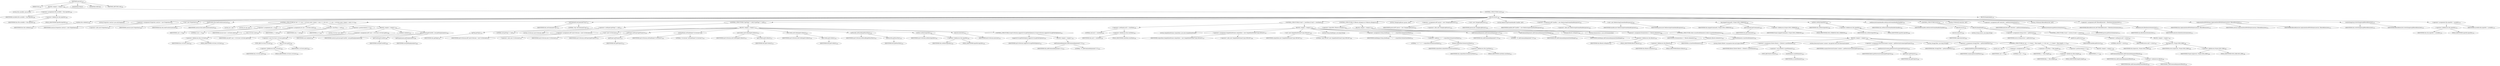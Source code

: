 digraph "execute" {  
"196" [label = <(METHOD,execute)<SUB>195</SUB>> ]
"16" [label = <(PARAM,this)<SUB>195</SUB>> ]
"197" [label = <(BLOCK,&lt;empty&gt;,&lt;empty&gt;)<SUB>195</SUB>> ]
"198" [label = <(LOCAL,File savedDir: java.io.File)> ]
"199" [label = <(&lt;operator&gt;.assignment,File savedDir = this.inputDir)<SUB>196</SUB>> ]
"200" [label = <(IDENTIFIER,savedDir,File savedDir = this.inputDir)<SUB>196</SUB>> ]
"201" [label = <(&lt;operator&gt;.fieldAccess,this.inputDir)<SUB>196</SUB>> ]
"202" [label = <(IDENTIFIER,this,File savedDir = this.inputDir)<SUB>196</SUB>> ]
"203" [label = <(FIELD_IDENTIFIER,inputDir,inputDir)<SUB>196</SUB>> ]
"204" [label = <(CONTROL_STRUCTURE,try,try)<SUB>198</SUB>> ]
"205" [label = <(BLOCK,try,try)<SUB>198</SUB>> ]
"206" [label = <(validate,this.validate())<SUB>200</SUB>> ]
"15" [label = <(IDENTIFIER,this,this.validate())<SUB>200</SUB>> ]
"18" [label = <(LOCAL,Properties userList: java.util.Properties)> ]
"207" [label = <(&lt;operator&gt;.assignment,Properties userList = new Properties())<SUB>201</SUB>> ]
"208" [label = <(IDENTIFIER,userList,Properties userList = new Properties())<SUB>201</SUB>> ]
"209" [label = <(&lt;operator&gt;.alloc,new Properties())<SUB>201</SUB>> ]
"210" [label = <(&lt;init&gt;,new Properties())<SUB>201</SUB>> ]
"17" [label = <(IDENTIFIER,userList,new Properties())<SUB>201</SUB>> ]
"211" [label = <(loadUserlist,this.loadUserlist(userList))<SUB>203</SUB>> ]
"19" [label = <(IDENTIFIER,this,this.loadUserlist(userList))<SUB>203</SUB>> ]
"212" [label = <(IDENTIFIER,userList,this.loadUserlist(userList))<SUB>203</SUB>> ]
"213" [label = <(CONTROL_STRUCTURE,for (int i = 0, size = cvsUsers.size(); Some(i &lt; size); i++),for (int i = 0, size = cvsUsers.size(); Some(i &lt; size); i++))<SUB>205</SUB>> ]
"214" [label = <(LOCAL,int i: int)> ]
"215" [label = <(LOCAL,int size: int)> ]
"216" [label = <(&lt;operator&gt;.assignment,int i = 0)<SUB>205</SUB>> ]
"217" [label = <(IDENTIFIER,i,int i = 0)<SUB>205</SUB>> ]
"218" [label = <(LITERAL,0,int i = 0)<SUB>205</SUB>> ]
"219" [label = <(&lt;operator&gt;.assignment,int size = cvsUsers.size())<SUB>205</SUB>> ]
"220" [label = <(IDENTIFIER,size,int size = cvsUsers.size())<SUB>205</SUB>> ]
"221" [label = <(size,cvsUsers.size())<SUB>205</SUB>> ]
"222" [label = <(&lt;operator&gt;.fieldAccess,this.cvsUsers)<SUB>205</SUB>> ]
"223" [label = <(IDENTIFIER,this,cvsUsers.size())<SUB>205</SUB>> ]
"224" [label = <(FIELD_IDENTIFIER,cvsUsers,cvsUsers)<SUB>205</SUB>> ]
"225" [label = <(&lt;operator&gt;.lessThan,i &lt; size)<SUB>205</SUB>> ]
"226" [label = <(IDENTIFIER,i,i &lt; size)<SUB>205</SUB>> ]
"227" [label = <(IDENTIFIER,size,i &lt; size)<SUB>205</SUB>> ]
"228" [label = <(&lt;operator&gt;.postIncrement,i++)<SUB>205</SUB>> ]
"229" [label = <(IDENTIFIER,i,i++)<SUB>205</SUB>> ]
"230" [label = <(BLOCK,&lt;empty&gt;,&lt;empty&gt;)<SUB>205</SUB>> ]
"231" [label = <(LOCAL,CvsUser user: ANY)> ]
"232" [label = <(&lt;operator&gt;.assignment,ANY user = (CvsUser) cvsUsers.get(i))<SUB>206</SUB>> ]
"233" [label = <(IDENTIFIER,user,ANY user = (CvsUser) cvsUsers.get(i))<SUB>206</SUB>> ]
"234" [label = <(&lt;operator&gt;.cast,(CvsUser) cvsUsers.get(i))<SUB>206</SUB>> ]
"235" [label = <(TYPE_REF,CvsUser,CvsUser)<SUB>206</SUB>> ]
"236" [label = <(get,cvsUsers.get(i))<SUB>206</SUB>> ]
"237" [label = <(&lt;operator&gt;.fieldAccess,this.cvsUsers)<SUB>206</SUB>> ]
"238" [label = <(IDENTIFIER,this,cvsUsers.get(i))<SUB>206</SUB>> ]
"239" [label = <(FIELD_IDENTIFIER,cvsUsers,cvsUsers)<SUB>206</SUB>> ]
"240" [label = <(IDENTIFIER,i,cvsUsers.get(i))<SUB>206</SUB>> ]
"241" [label = <(validate,validate())<SUB>207</SUB>> ]
"242" [label = <(IDENTIFIER,user,validate())<SUB>207</SUB>> ]
"243" [label = <(put,put(user.getUserID(), user.getDisplayname()))<SUB>208</SUB>> ]
"244" [label = <(IDENTIFIER,userList,put(user.getUserID(), user.getDisplayname()))<SUB>208</SUB>> ]
"245" [label = <(getUserID,getUserID())<SUB>208</SUB>> ]
"246" [label = <(IDENTIFIER,user,getUserID())<SUB>208</SUB>> ]
"247" [label = <(getDisplayname,getDisplayname())<SUB>208</SUB>> ]
"248" [label = <(IDENTIFIER,user,getDisplayname())<SUB>208</SUB>> ]
"249" [label = <(setCommand,setCommand(&quot;log&quot;))<SUB>211</SUB>> ]
"20" [label = <(IDENTIFIER,this,setCommand(&quot;log&quot;))<SUB>211</SUB>> ]
"250" [label = <(LITERAL,&quot;log&quot;,setCommand(&quot;log&quot;))<SUB>211</SUB>> ]
"251" [label = <(CONTROL_STRUCTURE,if (getTag() != null),if (getTag() != null))<SUB>213</SUB>> ]
"252" [label = <(&lt;operator&gt;.notEquals,getTag() != null)<SUB>213</SUB>> ]
"253" [label = <(getTag,getTag())<SUB>213</SUB>> ]
"21" [label = <(IDENTIFIER,this,getTag())<SUB>213</SUB>> ]
"254" [label = <(LITERAL,null,getTag() != null)<SUB>213</SUB>> ]
"255" [label = <(BLOCK,&lt;empty&gt;,&lt;empty&gt;)<SUB>213</SUB>> ]
"23" [label = <(LOCAL,CvsVersion myCvsVersion: ANY)> ]
"256" [label = <(&lt;operator&gt;.assignment,ANY myCvsVersion = new CvsVersion())<SUB>214</SUB>> ]
"257" [label = <(IDENTIFIER,myCvsVersion,ANY myCvsVersion = new CvsVersion())<SUB>214</SUB>> ]
"258" [label = <(&lt;operator&gt;.alloc,new CvsVersion())<SUB>214</SUB>> ]
"259" [label = <(&lt;init&gt;,new CvsVersion())<SUB>214</SUB>> ]
"22" [label = <(IDENTIFIER,myCvsVersion,new CvsVersion())<SUB>214</SUB>> ]
"260" [label = <(setProject,setProject(getProject()))<SUB>215</SUB>> ]
"261" [label = <(IDENTIFIER,myCvsVersion,setProject(getProject()))<SUB>215</SUB>> ]
"262" [label = <(getProject,getProject())<SUB>215</SUB>> ]
"24" [label = <(IDENTIFIER,this,getProject())<SUB>215</SUB>> ]
"263" [label = <(setTaskName,setTaskName(&quot;cvsversion&quot;))<SUB>216</SUB>> ]
"264" [label = <(IDENTIFIER,myCvsVersion,setTaskName(&quot;cvsversion&quot;))<SUB>216</SUB>> ]
"265" [label = <(LITERAL,&quot;cvsversion&quot;,setTaskName(&quot;cvsversion&quot;))<SUB>216</SUB>> ]
"266" [label = <(setCvsRoot,setCvsRoot(getCvsRoot()))<SUB>217</SUB>> ]
"267" [label = <(IDENTIFIER,myCvsVersion,setCvsRoot(getCvsRoot()))<SUB>217</SUB>> ]
"268" [label = <(getCvsRoot,getCvsRoot())<SUB>217</SUB>> ]
"25" [label = <(IDENTIFIER,this,getCvsRoot())<SUB>217</SUB>> ]
"269" [label = <(setCvsRsh,setCvsRsh(getCvsRsh()))<SUB>218</SUB>> ]
"270" [label = <(IDENTIFIER,myCvsVersion,setCvsRsh(getCvsRsh()))<SUB>218</SUB>> ]
"271" [label = <(getCvsRsh,getCvsRsh())<SUB>218</SUB>> ]
"26" [label = <(IDENTIFIER,this,getCvsRsh())<SUB>218</SUB>> ]
"272" [label = <(setPassfile,setPassfile(getPassFile()))<SUB>219</SUB>> ]
"273" [label = <(IDENTIFIER,myCvsVersion,setPassfile(getPassFile()))<SUB>219</SUB>> ]
"274" [label = <(getPassFile,getPassFile())<SUB>219</SUB>> ]
"27" [label = <(IDENTIFIER,this,getPassFile())<SUB>219</SUB>> ]
"275" [label = <(setDest,setDest(inputDir))<SUB>220</SUB>> ]
"276" [label = <(IDENTIFIER,myCvsVersion,setDest(inputDir))<SUB>220</SUB>> ]
"277" [label = <(&lt;operator&gt;.fieldAccess,this.inputDir)<SUB>220</SUB>> ]
"278" [label = <(IDENTIFIER,this,setDest(inputDir))<SUB>220</SUB>> ]
"279" [label = <(FIELD_IDENTIFIER,inputDir,inputDir)<SUB>220</SUB>> ]
"280" [label = <(execute,execute())<SUB>221</SUB>> ]
"281" [label = <(IDENTIFIER,myCvsVersion,execute())<SUB>221</SUB>> ]
"282" [label = <(CONTROL_STRUCTURE,if (myCvsVersion.supportsCvsLogWithSOption()),if (myCvsVersion.supportsCvsLogWithSOption()))<SUB>222</SUB>> ]
"283" [label = <(supportsCvsLogWithSOption,supportsCvsLogWithSOption())<SUB>222</SUB>> ]
"284" [label = <(IDENTIFIER,myCvsVersion,supportsCvsLogWithSOption())<SUB>222</SUB>> ]
"285" [label = <(BLOCK,&lt;empty&gt;,&lt;empty&gt;)<SUB>222</SUB>> ]
"286" [label = <(addCommandArgument,addCommandArgument(&quot;-S&quot;))<SUB>223</SUB>> ]
"28" [label = <(IDENTIFIER,this,addCommandArgument(&quot;-S&quot;))<SUB>223</SUB>> ]
"287" [label = <(LITERAL,&quot;-S&quot;,addCommandArgument(&quot;-S&quot;))<SUB>223</SUB>> ]
"288" [label = <(CONTROL_STRUCTURE,if (null != startDate),if (null != startDate))<SUB>226</SUB>> ]
"289" [label = <(&lt;operator&gt;.notEquals,null != startDate)<SUB>226</SUB>> ]
"290" [label = <(LITERAL,null,null != startDate)<SUB>226</SUB>> ]
"291" [label = <(&lt;operator&gt;.fieldAccess,this.startDate)<SUB>226</SUB>> ]
"292" [label = <(IDENTIFIER,this,null != startDate)<SUB>226</SUB>> ]
"293" [label = <(FIELD_IDENTIFIER,startDate,startDate)<SUB>226</SUB>> ]
"294" [label = <(BLOCK,&lt;empty&gt;,&lt;empty&gt;)<SUB>226</SUB>> ]
"30" [label = <(LOCAL,SimpleDateFormat outputDate: java.text.SimpleDateFormat)> ]
"295" [label = <(&lt;operator&gt;.assignment,SimpleDateFormat outputDate = new SimpleDateFormat(&quot;yyyy-MM-dd&quot;))<SUB>227</SUB>> ]
"296" [label = <(IDENTIFIER,outputDate,SimpleDateFormat outputDate = new SimpleDateFormat(&quot;yyyy-MM-dd&quot;))<SUB>227</SUB>> ]
"297" [label = <(&lt;operator&gt;.alloc,new SimpleDateFormat(&quot;yyyy-MM-dd&quot;))<SUB>228</SUB>> ]
"298" [label = <(&lt;init&gt;,new SimpleDateFormat(&quot;yyyy-MM-dd&quot;))<SUB>228</SUB>> ]
"29" [label = <(IDENTIFIER,outputDate,new SimpleDateFormat(&quot;yyyy-MM-dd&quot;))<SUB>227</SUB>> ]
"299" [label = <(LITERAL,&quot;yyyy-MM-dd&quot;,new SimpleDateFormat(&quot;yyyy-MM-dd&quot;))<SUB>228</SUB>> ]
"300" [label = <(LOCAL,String dateRange: java.lang.String)> ]
"301" [label = <(&lt;operator&gt;.assignment,String dateRange = &quot;&gt;=&quot; + outputDate.format(startDate))<SUB>231</SUB>> ]
"302" [label = <(IDENTIFIER,dateRange,String dateRange = &quot;&gt;=&quot; + outputDate.format(startDate))<SUB>231</SUB>> ]
"303" [label = <(&lt;operator&gt;.addition,&quot;&gt;=&quot; + outputDate.format(startDate))<SUB>231</SUB>> ]
"304" [label = <(LITERAL,&quot;&gt;=&quot;,&quot;&gt;=&quot; + outputDate.format(startDate))<SUB>231</SUB>> ]
"305" [label = <(format,outputDate.format(startDate))<SUB>231</SUB>> ]
"306" [label = <(IDENTIFIER,outputDate,outputDate.format(startDate))<SUB>231</SUB>> ]
"307" [label = <(&lt;operator&gt;.fieldAccess,this.startDate)<SUB>231</SUB>> ]
"308" [label = <(IDENTIFIER,this,outputDate.format(startDate))<SUB>231</SUB>> ]
"309" [label = <(FIELD_IDENTIFIER,startDate,startDate)<SUB>231</SUB>> ]
"310" [label = <(addCommandArgument,addCommandArgument(&quot;-d&quot;))<SUB>234</SUB>> ]
"31" [label = <(IDENTIFIER,this,addCommandArgument(&quot;-d&quot;))<SUB>234</SUB>> ]
"311" [label = <(LITERAL,&quot;-d&quot;,addCommandArgument(&quot;-d&quot;))<SUB>234</SUB>> ]
"312" [label = <(addCommandArgument,addCommandArgument(dateRange))<SUB>235</SUB>> ]
"32" [label = <(IDENTIFIER,this,addCommandArgument(dateRange))<SUB>235</SUB>> ]
"313" [label = <(IDENTIFIER,dateRange,addCommandArgument(dateRange))<SUB>235</SUB>> ]
"314" [label = <(CONTROL_STRUCTURE,if (!filesets.isEmpty()),if (!filesets.isEmpty()))<SUB>239</SUB>> ]
"315" [label = <(&lt;operator&gt;.logicalNot,!filesets.isEmpty())<SUB>239</SUB>> ]
"316" [label = <(isEmpty,filesets.isEmpty())<SUB>239</SUB>> ]
"317" [label = <(&lt;operator&gt;.fieldAccess,this.filesets)<SUB>239</SUB>> ]
"318" [label = <(IDENTIFIER,this,filesets.isEmpty())<SUB>239</SUB>> ]
"319" [label = <(FIELD_IDENTIFIER,filesets,filesets)<SUB>239</SUB>> ]
"320" [label = <(BLOCK,&lt;empty&gt;,&lt;empty&gt;)<SUB>239</SUB>> ]
"321" [label = <(LOCAL,Enumeration e: java.util.Enumeration)> ]
"322" [label = <(&lt;operator&gt;.assignment,Enumeration e = filesets.elements())<SUB>240</SUB>> ]
"323" [label = <(IDENTIFIER,e,Enumeration e = filesets.elements())<SUB>240</SUB>> ]
"324" [label = <(elements,filesets.elements())<SUB>240</SUB>> ]
"325" [label = <(&lt;operator&gt;.fieldAccess,this.filesets)<SUB>240</SUB>> ]
"326" [label = <(IDENTIFIER,this,filesets.elements())<SUB>240</SUB>> ]
"327" [label = <(FIELD_IDENTIFIER,filesets,filesets)<SUB>240</SUB>> ]
"328" [label = <(CONTROL_STRUCTURE,while (e.hasMoreElements()),while (e.hasMoreElements()))<SUB>242</SUB>> ]
"329" [label = <(hasMoreElements,e.hasMoreElements())<SUB>242</SUB>> ]
"330" [label = <(IDENTIFIER,e,e.hasMoreElements())<SUB>242</SUB>> ]
"331" [label = <(BLOCK,&lt;empty&gt;,&lt;empty&gt;)<SUB>242</SUB>> ]
"332" [label = <(LOCAL,FileSet fileSet: org.apache.tools.ant.types.FileSet)> ]
"333" [label = <(&lt;operator&gt;.assignment,FileSet fileSet = (FileSet) e.nextElement())<SUB>243</SUB>> ]
"334" [label = <(IDENTIFIER,fileSet,FileSet fileSet = (FileSet) e.nextElement())<SUB>243</SUB>> ]
"335" [label = <(&lt;operator&gt;.cast,(FileSet) e.nextElement())<SUB>243</SUB>> ]
"336" [label = <(TYPE_REF,FileSet,FileSet)<SUB>243</SUB>> ]
"337" [label = <(nextElement,e.nextElement())<SUB>243</SUB>> ]
"338" [label = <(IDENTIFIER,e,e.nextElement())<SUB>243</SUB>> ]
"339" [label = <(LOCAL,DirectoryScanner scanner: org.apache.tools.ant.DirectoryScanner)> ]
"340" [label = <(&lt;operator&gt;.assignment,DirectoryScanner scanner = getDirectoryScanner(getProject()))<SUB>244</SUB>> ]
"341" [label = <(IDENTIFIER,scanner,DirectoryScanner scanner = getDirectoryScanner(getProject()))<SUB>244</SUB>> ]
"342" [label = <(getDirectoryScanner,getDirectoryScanner(getProject()))<SUB>245</SUB>> ]
"343" [label = <(IDENTIFIER,fileSet,getDirectoryScanner(getProject()))<SUB>245</SUB>> ]
"344" [label = <(getProject,getProject())<SUB>245</SUB>> ]
"33" [label = <(IDENTIFIER,this,getProject())<SUB>245</SUB>> ]
"345" [label = <(LOCAL,String[] files: java.lang.String[])> ]
"346" [label = <(&lt;operator&gt;.assignment,String[] files = getIncludedFiles())<SUB>246</SUB>> ]
"347" [label = <(IDENTIFIER,files,String[] files = getIncludedFiles())<SUB>246</SUB>> ]
"348" [label = <(getIncludedFiles,getIncludedFiles())<SUB>246</SUB>> ]
"349" [label = <(IDENTIFIER,scanner,getIncludedFiles())<SUB>246</SUB>> ]
"350" [label = <(CONTROL_STRUCTURE,for (int i = 0; Some(i &lt; files.length); i++),for (int i = 0; Some(i &lt; files.length); i++))<SUB>248</SUB>> ]
"351" [label = <(LOCAL,int i: int)> ]
"352" [label = <(&lt;operator&gt;.assignment,int i = 0)<SUB>248</SUB>> ]
"353" [label = <(IDENTIFIER,i,int i = 0)<SUB>248</SUB>> ]
"354" [label = <(LITERAL,0,int i = 0)<SUB>248</SUB>> ]
"355" [label = <(&lt;operator&gt;.lessThan,i &lt; files.length)<SUB>248</SUB>> ]
"356" [label = <(IDENTIFIER,i,i &lt; files.length)<SUB>248</SUB>> ]
"357" [label = <(&lt;operator&gt;.fieldAccess,files.length)<SUB>248</SUB>> ]
"358" [label = <(IDENTIFIER,files,i &lt; files.length)<SUB>248</SUB>> ]
"359" [label = <(FIELD_IDENTIFIER,length,length)<SUB>248</SUB>> ]
"360" [label = <(&lt;operator&gt;.postIncrement,i++)<SUB>248</SUB>> ]
"361" [label = <(IDENTIFIER,i,i++)<SUB>248</SUB>> ]
"362" [label = <(BLOCK,&lt;empty&gt;,&lt;empty&gt;)<SUB>248</SUB>> ]
"363" [label = <(addCommandArgument,addCommandArgument(files[i]))<SUB>249</SUB>> ]
"34" [label = <(IDENTIFIER,this,addCommandArgument(files[i]))<SUB>249</SUB>> ]
"364" [label = <(&lt;operator&gt;.indexAccess,files[i])<SUB>249</SUB>> ]
"365" [label = <(IDENTIFIER,files,addCommandArgument(files[i]))<SUB>249</SUB>> ]
"366" [label = <(IDENTIFIER,i,addCommandArgument(files[i]))<SUB>249</SUB>> ]
"36" [label = <(LOCAL,ChangeLogParser parser: ANY)> ]
"367" [label = <(&lt;operator&gt;.assignment,ANY parser = new ChangeLogParser())<SUB>254</SUB>> ]
"368" [label = <(IDENTIFIER,parser,ANY parser = new ChangeLogParser())<SUB>254</SUB>> ]
"369" [label = <(&lt;operator&gt;.alloc,new ChangeLogParser())<SUB>254</SUB>> ]
"370" [label = <(&lt;init&gt;,new ChangeLogParser())<SUB>254</SUB>> ]
"35" [label = <(IDENTIFIER,parser,new ChangeLogParser())<SUB>254</SUB>> ]
"38" [label = <(LOCAL,RedirectingStreamHandler handler: ANY)> ]
"371" [label = <(&lt;operator&gt;.assignment,ANY handler = new RedirectingStreamHandler(parser))<SUB>255</SUB>> ]
"372" [label = <(IDENTIFIER,handler,ANY handler = new RedirectingStreamHandler(parser))<SUB>255</SUB>> ]
"373" [label = <(&lt;operator&gt;.alloc,new RedirectingStreamHandler(parser))<SUB>256</SUB>> ]
"374" [label = <(&lt;init&gt;,new RedirectingStreamHandler(parser))<SUB>256</SUB>> ]
"37" [label = <(IDENTIFIER,handler,new RedirectingStreamHandler(parser))<SUB>255</SUB>> ]
"375" [label = <(IDENTIFIER,parser,new RedirectingStreamHandler(parser))<SUB>256</SUB>> ]
"376" [label = <(log,log(getCommand(), Project.MSG_VERBOSE))<SUB>258</SUB>> ]
"40" [label = <(IDENTIFIER,this,log(getCommand(), Project.MSG_VERBOSE))<SUB>258</SUB>> ]
"377" [label = <(getCommand,getCommand())<SUB>258</SUB>> ]
"39" [label = <(IDENTIFIER,this,getCommand())<SUB>258</SUB>> ]
"378" [label = <(&lt;operator&gt;.fieldAccess,Project.MSG_VERBOSE)<SUB>258</SUB>> ]
"379" [label = <(IDENTIFIER,Project,log(getCommand(), Project.MSG_VERBOSE))<SUB>258</SUB>> ]
"380" [label = <(FIELD_IDENTIFIER,MSG_VERBOSE,MSG_VERBOSE)<SUB>258</SUB>> ]
"381" [label = <(setDest,setDest(inputDir))<SUB>260</SUB>> ]
"41" [label = <(IDENTIFIER,this,setDest(inputDir))<SUB>260</SUB>> ]
"382" [label = <(&lt;operator&gt;.fieldAccess,this.inputDir)<SUB>260</SUB>> ]
"383" [label = <(IDENTIFIER,this,setDest(inputDir))<SUB>260</SUB>> ]
"384" [label = <(FIELD_IDENTIFIER,inputDir,inputDir)<SUB>260</SUB>> ]
"385" [label = <(setExecuteStreamHandler,setExecuteStreamHandler(handler))<SUB>261</SUB>> ]
"42" [label = <(IDENTIFIER,this,setExecuteStreamHandler(handler))<SUB>261</SUB>> ]
"386" [label = <(IDENTIFIER,handler,setExecuteStreamHandler(handler))<SUB>261</SUB>> ]
"387" [label = <(CONTROL_STRUCTURE,try,try)<SUB>262</SUB>> ]
"388" [label = <(BLOCK,try,try)<SUB>262</SUB>> ]
"389" [label = <(execute,execute())<SUB>263</SUB>> ]
"390" [label = <(IDENTIFIER,super,execute())<SUB>263</SUB>> ]
"391" [label = <(BLOCK,finally,finally)<SUB>264</SUB>> ]
"392" [label = <(LOCAL,String errors: java.lang.String)> ]
"393" [label = <(&lt;operator&gt;.assignment,String errors = getErrors())<SUB>265</SUB>> ]
"394" [label = <(IDENTIFIER,errors,String errors = getErrors())<SUB>265</SUB>> ]
"395" [label = <(getErrors,getErrors())<SUB>265</SUB>> ]
"396" [label = <(IDENTIFIER,handler,getErrors())<SUB>265</SUB>> ]
"397" [label = <(CONTROL_STRUCTURE,if (null != errors),if (null != errors))<SUB>267</SUB>> ]
"398" [label = <(&lt;operator&gt;.notEquals,null != errors)<SUB>267</SUB>> ]
"399" [label = <(LITERAL,null,null != errors)<SUB>267</SUB>> ]
"400" [label = <(IDENTIFIER,errors,null != errors)<SUB>267</SUB>> ]
"401" [label = <(BLOCK,&lt;empty&gt;,&lt;empty&gt;)<SUB>267</SUB>> ]
"402" [label = <(log,log(errors, Project.MSG_ERR))<SUB>268</SUB>> ]
"43" [label = <(IDENTIFIER,this,log(errors, Project.MSG_ERR))<SUB>268</SUB>> ]
"403" [label = <(IDENTIFIER,errors,log(errors, Project.MSG_ERR))<SUB>268</SUB>> ]
"404" [label = <(&lt;operator&gt;.fieldAccess,Project.MSG_ERR)<SUB>268</SUB>> ]
"405" [label = <(IDENTIFIER,Project,log(errors, Project.MSG_ERR))<SUB>268</SUB>> ]
"406" [label = <(FIELD_IDENTIFIER,MSG_ERR,MSG_ERR)<SUB>268</SUB>> ]
"407" [label = <(LOCAL,CVSEntry[] entrySet: ANY)> ]
"408" [label = <(&lt;operator&gt;.assignment,ANY entrySet = getEntrySetAsArray())<SUB>271</SUB>> ]
"409" [label = <(IDENTIFIER,entrySet,ANY entrySet = getEntrySetAsArray())<SUB>271</SUB>> ]
"410" [label = <(getEntrySetAsArray,getEntrySetAsArray())<SUB>271</SUB>> ]
"411" [label = <(IDENTIFIER,parser,getEntrySetAsArray())<SUB>271</SUB>> ]
"412" [label = <(LOCAL,CVSEntry[] filteredEntrySet: ANY)> ]
"413" [label = <(&lt;operator&gt;.assignment,ANY filteredEntrySet = filterEntrySet(entrySet))<SUB>272</SUB>> ]
"414" [label = <(IDENTIFIER,filteredEntrySet,ANY filteredEntrySet = filterEntrySet(entrySet))<SUB>272</SUB>> ]
"415" [label = <(filterEntrySet,filterEntrySet(entrySet))<SUB>272</SUB>> ]
"44" [label = <(IDENTIFIER,this,filterEntrySet(entrySet))<SUB>272</SUB>> ]
"416" [label = <(IDENTIFIER,entrySet,filterEntrySet(entrySet))<SUB>272</SUB>> ]
"417" [label = <(replaceAuthorIdWithName,replaceAuthorIdWithName(userList, filteredEntrySet))<SUB>274</SUB>> ]
"45" [label = <(IDENTIFIER,this,replaceAuthorIdWithName(userList, filteredEntrySet))<SUB>274</SUB>> ]
"418" [label = <(IDENTIFIER,userList,replaceAuthorIdWithName(userList, filteredEntrySet))<SUB>274</SUB>> ]
"419" [label = <(IDENTIFIER,filteredEntrySet,replaceAuthorIdWithName(userList, filteredEntrySet))<SUB>274</SUB>> ]
"420" [label = <(writeChangeLog,writeChangeLog(filteredEntrySet))<SUB>276</SUB>> ]
"46" [label = <(IDENTIFIER,this,writeChangeLog(filteredEntrySet))<SUB>276</SUB>> ]
"421" [label = <(IDENTIFIER,filteredEntrySet,writeChangeLog(filteredEntrySet))<SUB>276</SUB>> ]
"422" [label = <(BLOCK,finally,finally)<SUB>278</SUB>> ]
"423" [label = <(&lt;operator&gt;.assignment,this.inputDir = savedDir)<SUB>279</SUB>> ]
"424" [label = <(&lt;operator&gt;.fieldAccess,this.inputDir)<SUB>279</SUB>> ]
"425" [label = <(IDENTIFIER,this,this.inputDir = savedDir)<SUB>279</SUB>> ]
"426" [label = <(FIELD_IDENTIFIER,inputDir,inputDir)<SUB>279</SUB>> ]
"427" [label = <(IDENTIFIER,savedDir,this.inputDir = savedDir)<SUB>279</SUB>> ]
"428" [label = <(MODIFIER,PUBLIC)> ]
"429" [label = <(MODIFIER,VIRTUAL)> ]
"430" [label = <(METHOD_RETURN,void)<SUB>195</SUB>> ]
  "196" -> "16" 
  "196" -> "197" 
  "196" -> "428" 
  "196" -> "429" 
  "196" -> "430" 
  "197" -> "198" 
  "197" -> "199" 
  "197" -> "204" 
  "199" -> "200" 
  "199" -> "201" 
  "201" -> "202" 
  "201" -> "203" 
  "204" -> "205" 
  "204" -> "422" 
  "205" -> "206" 
  "205" -> "18" 
  "205" -> "207" 
  "205" -> "210" 
  "205" -> "211" 
  "205" -> "213" 
  "205" -> "249" 
  "205" -> "251" 
  "205" -> "288" 
  "205" -> "314" 
  "205" -> "36" 
  "205" -> "367" 
  "205" -> "370" 
  "205" -> "38" 
  "205" -> "371" 
  "205" -> "374" 
  "205" -> "376" 
  "205" -> "381" 
  "205" -> "385" 
  "205" -> "387" 
  "205" -> "407" 
  "205" -> "408" 
  "205" -> "412" 
  "205" -> "413" 
  "205" -> "417" 
  "205" -> "420" 
  "206" -> "15" 
  "207" -> "208" 
  "207" -> "209" 
  "210" -> "17" 
  "211" -> "19" 
  "211" -> "212" 
  "213" -> "214" 
  "213" -> "215" 
  "213" -> "216" 
  "213" -> "219" 
  "213" -> "225" 
  "213" -> "228" 
  "213" -> "230" 
  "216" -> "217" 
  "216" -> "218" 
  "219" -> "220" 
  "219" -> "221" 
  "221" -> "222" 
  "222" -> "223" 
  "222" -> "224" 
  "225" -> "226" 
  "225" -> "227" 
  "228" -> "229" 
  "230" -> "231" 
  "230" -> "232" 
  "230" -> "241" 
  "230" -> "243" 
  "232" -> "233" 
  "232" -> "234" 
  "234" -> "235" 
  "234" -> "236" 
  "236" -> "237" 
  "236" -> "240" 
  "237" -> "238" 
  "237" -> "239" 
  "241" -> "242" 
  "243" -> "244" 
  "243" -> "245" 
  "243" -> "247" 
  "245" -> "246" 
  "247" -> "248" 
  "249" -> "20" 
  "249" -> "250" 
  "251" -> "252" 
  "251" -> "255" 
  "252" -> "253" 
  "252" -> "254" 
  "253" -> "21" 
  "255" -> "23" 
  "255" -> "256" 
  "255" -> "259" 
  "255" -> "260" 
  "255" -> "263" 
  "255" -> "266" 
  "255" -> "269" 
  "255" -> "272" 
  "255" -> "275" 
  "255" -> "280" 
  "255" -> "282" 
  "256" -> "257" 
  "256" -> "258" 
  "259" -> "22" 
  "260" -> "261" 
  "260" -> "262" 
  "262" -> "24" 
  "263" -> "264" 
  "263" -> "265" 
  "266" -> "267" 
  "266" -> "268" 
  "268" -> "25" 
  "269" -> "270" 
  "269" -> "271" 
  "271" -> "26" 
  "272" -> "273" 
  "272" -> "274" 
  "274" -> "27" 
  "275" -> "276" 
  "275" -> "277" 
  "277" -> "278" 
  "277" -> "279" 
  "280" -> "281" 
  "282" -> "283" 
  "282" -> "285" 
  "283" -> "284" 
  "285" -> "286" 
  "286" -> "28" 
  "286" -> "287" 
  "288" -> "289" 
  "288" -> "294" 
  "289" -> "290" 
  "289" -> "291" 
  "291" -> "292" 
  "291" -> "293" 
  "294" -> "30" 
  "294" -> "295" 
  "294" -> "298" 
  "294" -> "300" 
  "294" -> "301" 
  "294" -> "310" 
  "294" -> "312" 
  "295" -> "296" 
  "295" -> "297" 
  "298" -> "29" 
  "298" -> "299" 
  "301" -> "302" 
  "301" -> "303" 
  "303" -> "304" 
  "303" -> "305" 
  "305" -> "306" 
  "305" -> "307" 
  "307" -> "308" 
  "307" -> "309" 
  "310" -> "31" 
  "310" -> "311" 
  "312" -> "32" 
  "312" -> "313" 
  "314" -> "315" 
  "314" -> "320" 
  "315" -> "316" 
  "316" -> "317" 
  "317" -> "318" 
  "317" -> "319" 
  "320" -> "321" 
  "320" -> "322" 
  "320" -> "328" 
  "322" -> "323" 
  "322" -> "324" 
  "324" -> "325" 
  "325" -> "326" 
  "325" -> "327" 
  "328" -> "329" 
  "328" -> "331" 
  "329" -> "330" 
  "331" -> "332" 
  "331" -> "333" 
  "331" -> "339" 
  "331" -> "340" 
  "331" -> "345" 
  "331" -> "346" 
  "331" -> "350" 
  "333" -> "334" 
  "333" -> "335" 
  "335" -> "336" 
  "335" -> "337" 
  "337" -> "338" 
  "340" -> "341" 
  "340" -> "342" 
  "342" -> "343" 
  "342" -> "344" 
  "344" -> "33" 
  "346" -> "347" 
  "346" -> "348" 
  "348" -> "349" 
  "350" -> "351" 
  "350" -> "352" 
  "350" -> "355" 
  "350" -> "360" 
  "350" -> "362" 
  "352" -> "353" 
  "352" -> "354" 
  "355" -> "356" 
  "355" -> "357" 
  "357" -> "358" 
  "357" -> "359" 
  "360" -> "361" 
  "362" -> "363" 
  "363" -> "34" 
  "363" -> "364" 
  "364" -> "365" 
  "364" -> "366" 
  "367" -> "368" 
  "367" -> "369" 
  "370" -> "35" 
  "371" -> "372" 
  "371" -> "373" 
  "374" -> "37" 
  "374" -> "375" 
  "376" -> "40" 
  "376" -> "377" 
  "376" -> "378" 
  "377" -> "39" 
  "378" -> "379" 
  "378" -> "380" 
  "381" -> "41" 
  "381" -> "382" 
  "382" -> "383" 
  "382" -> "384" 
  "385" -> "42" 
  "385" -> "386" 
  "387" -> "388" 
  "387" -> "391" 
  "388" -> "389" 
  "389" -> "390" 
  "391" -> "392" 
  "391" -> "393" 
  "391" -> "397" 
  "393" -> "394" 
  "393" -> "395" 
  "395" -> "396" 
  "397" -> "398" 
  "397" -> "401" 
  "398" -> "399" 
  "398" -> "400" 
  "401" -> "402" 
  "402" -> "43" 
  "402" -> "403" 
  "402" -> "404" 
  "404" -> "405" 
  "404" -> "406" 
  "408" -> "409" 
  "408" -> "410" 
  "410" -> "411" 
  "413" -> "414" 
  "413" -> "415" 
  "415" -> "44" 
  "415" -> "416" 
  "417" -> "45" 
  "417" -> "418" 
  "417" -> "419" 
  "420" -> "46" 
  "420" -> "421" 
  "422" -> "423" 
  "423" -> "424" 
  "423" -> "427" 
  "424" -> "425" 
  "424" -> "426" 
}
